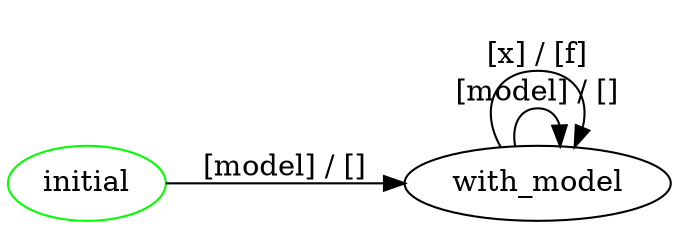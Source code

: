 digraph Map {
  rankdir=LR;
  initial [color=green];
  with_model [label="with_model"];
  
  initial -> with_model [label = "[model] / []"];
  with_model -> with_model [label = "[model] / []"];
  with_model -> with_model [label = "[x] / [f]"];
}
